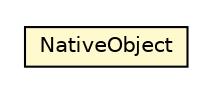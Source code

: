 #!/usr/local/bin/dot
#
# Class diagram 
# Generated by UMLGraph version R5_6-24-gf6e263 (http://www.umlgraph.org/)
#

digraph G {
	edge [fontname="Helvetica",fontsize=10,labelfontname="Helvetica",labelfontsize=10];
	node [fontname="Helvetica",fontsize=10,shape=plaintext];
	nodesep=0.25;
	ranksep=0.5;
	// org.universAAL.ri.wsdlToolkit.ioApi.NativeObject
	c5944432 [label=<<table title="org.universAAL.ri.wsdlToolkit.ioApi.NativeObject" border="0" cellborder="1" cellspacing="0" cellpadding="2" port="p" bgcolor="lemonChiffon" href="./NativeObject.html">
		<tr><td><table border="0" cellspacing="0" cellpadding="1">
<tr><td align="center" balign="center"> NativeObject </td></tr>
		</table></td></tr>
		</table>>, URL="./NativeObject.html", fontname="Helvetica", fontcolor="black", fontsize=10.0];
}

